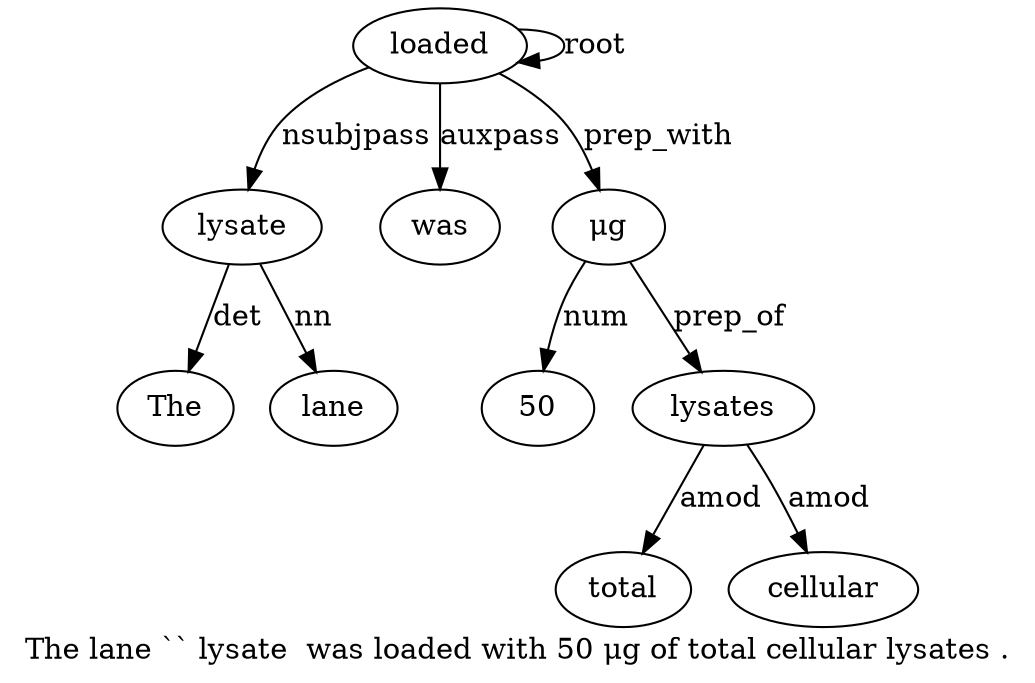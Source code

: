 digraph "The lane `` lysate  was loaded with 50 μg of total cellular lysates ." {
label="The lane `` lysate  was loaded with 50 μg of total cellular lysates .";
lysate4 [style=filled, fillcolor=white, label=lysate];
The1 [style=filled, fillcolor=white, label=The];
lysate4 -> The1  [label=det];
lane2 [style=filled, fillcolor=white, label=lane];
lysate4 -> lane2  [label=nn];
loaded7 [style=filled, fillcolor=white, label=loaded];
loaded7 -> lysate4  [label=nsubjpass];
was6 [style=filled, fillcolor=white, label=was];
loaded7 -> was6  [label=auxpass];
loaded7 -> loaded7  [label=root];
"μg10" [style=filled, fillcolor=white, label="μg"];
509 [style=filled, fillcolor=white, label=50];
"μg10" -> 509  [label=num];
loaded7 -> "μg10"  [label=prep_with];
lysates14 [style=filled, fillcolor=white, label=lysates];
total12 [style=filled, fillcolor=white, label=total];
lysates14 -> total12  [label=amod];
cellular13 [style=filled, fillcolor=white, label=cellular];
lysates14 -> cellular13  [label=amod];
"μg10" -> lysates14  [label=prep_of];
}
